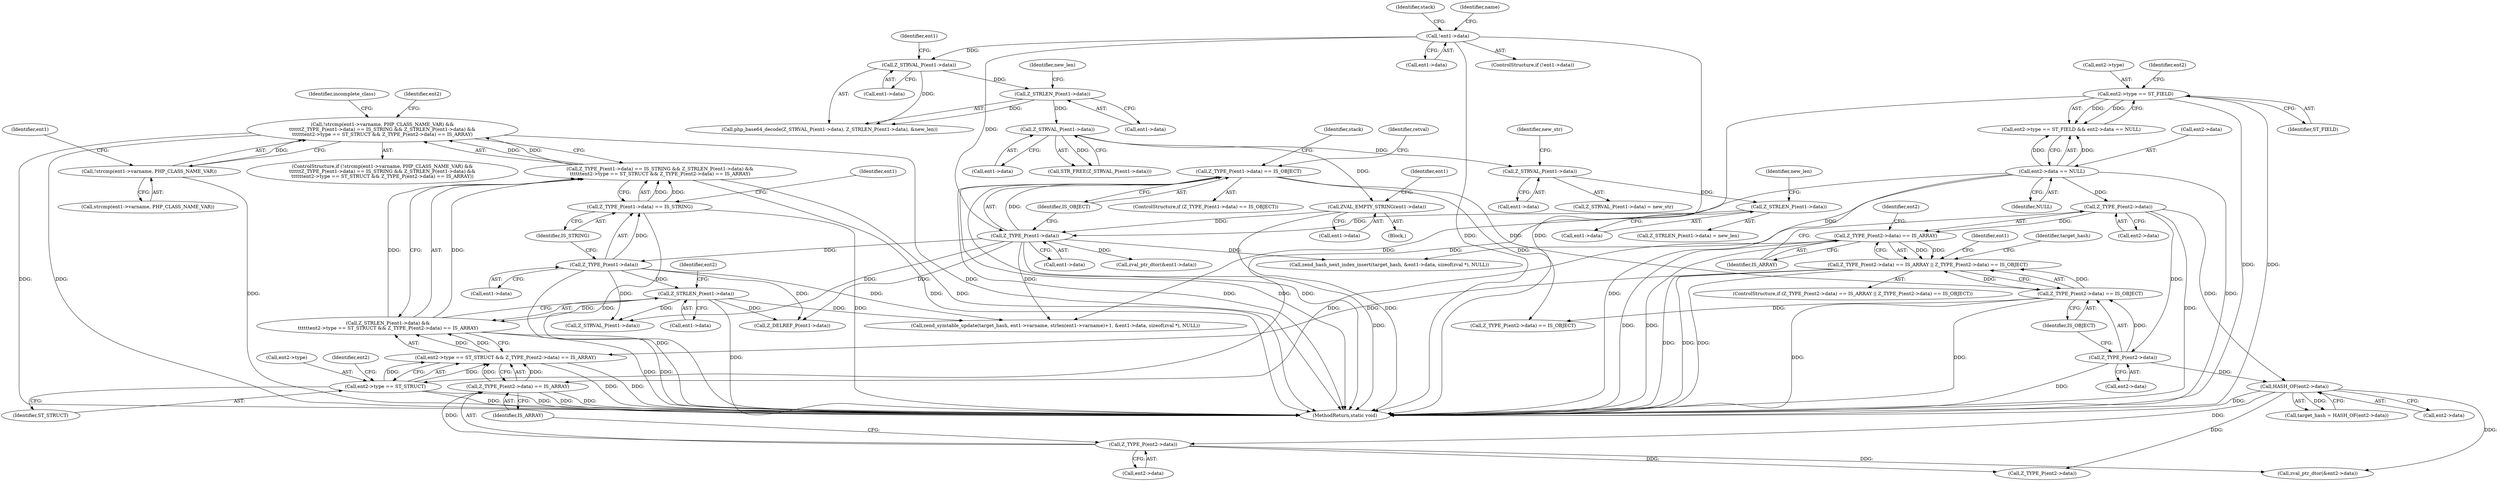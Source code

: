 digraph "0_php-src_698a691724c0a949295991e5df091ce16f899e02?w=1@API" {
"1000356" [label="(Call,!strcmp(ent1->varname, PHP_CLASS_NAME_VAR) &&\n\t\t\t\t\t\tZ_TYPE_P(ent1->data) == IS_STRING && Z_STRLEN_P(ent1->data) &&\n\t\t\t\t\t\tent2->type == ST_STRUCT && Z_TYPE_P(ent2->data) == IS_ARRAY)"];
"1000357" [label="(Call,!strcmp(ent1->varname, PHP_CLASS_NAME_VAR))"];
"1000363" [label="(Call,Z_TYPE_P(ent1->data) == IS_STRING && Z_STRLEN_P(ent1->data) &&\n\t\t\t\t\t\tent2->type == ST_STRUCT && Z_TYPE_P(ent2->data) == IS_ARRAY)"];
"1000364" [label="(Call,Z_TYPE_P(ent1->data) == IS_STRING)"];
"1000365" [label="(Call,Z_TYPE_P(ent1->data))"];
"1000264" [label="(Call,Z_TYPE_P(ent1->data))"];
"1000258" [label="(Call,ZVAL_EMPTY_STRING(ent1->data))"];
"1000237" [label="(Call,Z_STRVAL_P(ent1->data))"];
"1000230" [label="(Call,Z_STRLEN_P(ent1->data))"];
"1000226" [label="(Call,Z_STRVAL_P(ent1->data))"];
"1000186" [label="(Call,!ent1->data)"];
"1000251" [label="(Call,Z_STRLEN_P(ent1->data))"];
"1000245" [label="(Call,Z_STRVAL_P(ent1->data))"];
"1000370" [label="(Call,Z_STRLEN_P(ent1->data) &&\n\t\t\t\t\t\tent2->type == ST_STRUCT && Z_TYPE_P(ent2->data) == IS_ARRAY)"];
"1000371" [label="(Call,Z_STRLEN_P(ent1->data))"];
"1000375" [label="(Call,ent2->type == ST_STRUCT && Z_TYPE_P(ent2->data) == IS_ARRAY)"];
"1000376" [label="(Call,ent2->type == ST_STRUCT)"];
"1000310" [label="(Call,ent2->type == ST_FIELD)"];
"1000330" [label="(Call,Z_TYPE_P(ent2->data) == IS_ARRAY || Z_TYPE_P(ent2->data) == IS_OBJECT)"];
"1000331" [label="(Call,Z_TYPE_P(ent2->data) == IS_ARRAY)"];
"1000332" [label="(Call,Z_TYPE_P(ent2->data))"];
"1000315" [label="(Call,ent2->data == NULL)"];
"1000337" [label="(Call,Z_TYPE_P(ent2->data) == IS_OBJECT)"];
"1000338" [label="(Call,Z_TYPE_P(ent2->data))"];
"1000263" [label="(Call,Z_TYPE_P(ent1->data) == IS_OBJECT)"];
"1000381" [label="(Call,Z_TYPE_P(ent2->data) == IS_ARRAY)"];
"1000382" [label="(Call,Z_TYPE_P(ent2->data))"];
"1000346" [label="(Call,HASH_OF(ent2->data))"];
"1000345" [label="(Identifier,target_hash)"];
"1000340" [label="(Identifier,ent2)"];
"1000225" [label="(Call,php_base64_decode(Z_STRVAL_P(ent1->data), Z_STRLEN_P(ent1->data), &new_len))"];
"1000382" [label="(Call,Z_TYPE_P(ent2->data))"];
"1000268" [label="(Identifier,IS_OBJECT)"];
"1000251" [label="(Call,Z_STRLEN_P(ent1->data))"];
"1000314" [label="(Identifier,ST_FIELD)"];
"1000194" [label="(Identifier,stack)"];
"1000215" [label="(Identifier,name)"];
"1000378" [label="(Identifier,ent2)"];
"1000263" [label="(Call,Z_TYPE_P(ent1->data) == IS_OBJECT)"];
"1000528" [label="(Call,zend_hash_next_index_insert(target_hash, &ent1->data, sizeof(zval *), NULL))"];
"1000355" [label="(ControlStructure,if (!strcmp(ent1->varname, PHP_CLASS_NAME_VAR) &&\n\t\t\t\t\t\tZ_TYPE_P(ent1->data) == IS_STRING && Z_STRLEN_P(ent1->data) &&\n\t\t\t\t\t\tent2->type == ST_STRUCT && Z_TYPE_P(ent2->data) == IS_ARRAY))"];
"1000504" [label="(Call,zend_symtable_update(target_hash, ent1->varname, strlen(ent1->varname)+1, &ent1->data, sizeof(zval *), NULL))"];
"1000311" [label="(Call,ent2->type)"];
"1000262" [label="(ControlStructure,if (Z_TYPE_P(ent1->data) == IS_OBJECT))"];
"1000321" [label="(Call,zval_ptr_dtor(&ent1->data))"];
"1000226" [label="(Call,Z_STRVAL_P(ent1->data))"];
"1000384" [label="(Identifier,ent2)"];
"1000377" [label="(Call,ent2->type)"];
"1000246" [label="(Call,ent1->data)"];
"1000367" [label="(Identifier,ent1)"];
"1000316" [label="(Call,ent2->data)"];
"1000309" [label="(Call,ent2->type == ST_FIELD && ent2->data == NULL)"];
"1000331" [label="(Call,Z_TYPE_P(ent2->data) == IS_ARRAY)"];
"1000342" [label="(Identifier,IS_OBJECT)"];
"1000372" [label="(Call,ent1->data)"];
"1000319" [label="(Identifier,NULL)"];
"1000357" [label="(Call,!strcmp(ent1->varname, PHP_CLASS_NAME_VAR))"];
"1000375" [label="(Call,ent2->type == ST_STRUCT && Z_TYPE_P(ent2->data) == IS_ARRAY)"];
"1000356" [label="(Call,!strcmp(ent1->varname, PHP_CLASS_NAME_VAR) &&\n\t\t\t\t\t\tZ_TYPE_P(ent1->data) == IS_STRING && Z_STRLEN_P(ent1->data) &&\n\t\t\t\t\t\tent2->type == ST_STRUCT && Z_TYPE_P(ent2->data) == IS_ARRAY)"];
"1000227" [label="(Call,ent1->data)"];
"1000273" [label="(Identifier,retval)"];
"1000538" [label="(Identifier,ent1)"];
"1000370" [label="(Call,Z_STRLEN_P(ent1->data) &&\n\t\t\t\t\t\tent2->type == ST_STRUCT && Z_TYPE_P(ent2->data) == IS_ARRAY)"];
"1000315" [label="(Call,ent2->data == NULL)"];
"1000338" [label="(Call,Z_TYPE_P(ent2->data))"];
"1000250" [label="(Call,Z_STRLEN_P(ent1->data) = new_len)"];
"1000484" [label="(Call,Z_DELREF_P(ent1->data))"];
"1000332" [label="(Call,Z_TYPE_P(ent2->data))"];
"1000333" [label="(Call,ent2->data)"];
"1000383" [label="(Call,ent2->data)"];
"1000236" [label="(Call,STR_FREE(Z_STRVAL_P(ent1->data)))"];
"1000230" [label="(Call,Z_STRLEN_P(ent1->data))"];
"1000187" [label="(Call,ent1->data)"];
"1000294" [label="(Identifier,stack)"];
"1000363" [label="(Call,Z_TYPE_P(ent1->data) == IS_STRING && Z_STRLEN_P(ent1->data) &&\n\t\t\t\t\t\tent2->type == ST_STRUCT && Z_TYPE_P(ent2->data) == IS_ARRAY)"];
"1000232" [label="(Identifier,ent1)"];
"1000358" [label="(Call,strcmp(ent1->varname, PHP_CLASS_NAME_VAR))"];
"1000380" [label="(Identifier,ST_STRUCT)"];
"1000365" [label="(Call,Z_TYPE_P(ent1->data))"];
"1000245" [label="(Call,Z_STRVAL_P(ent1->data))"];
"1000266" [label="(Identifier,ent1)"];
"1000371" [label="(Call,Z_STRLEN_P(ent1->data))"];
"1000235" [label="(Identifier,new_len)"];
"1000238" [label="(Call,ent1->data)"];
"1000376" [label="(Call,ent2->type == ST_STRUCT)"];
"1000465" [label="(Call,Z_TYPE_P(ent2->data) == IS_OBJECT)"];
"1000369" [label="(Identifier,IS_STRING)"];
"1000249" [label="(Identifier,new_str)"];
"1000468" [label="(Identifier,ent2)"];
"1000264" [label="(Call,Z_TYPE_P(ent1->data))"];
"1000244" [label="(Call,Z_STRVAL_P(ent1->data) = new_str)"];
"1000339" [label="(Call,ent2->data)"];
"1000186" [label="(Call,!ent1->data)"];
"1000258" [label="(Call,ZVAL_EMPTY_STRING(ent1->data))"];
"1000346" [label="(Call,HASH_OF(ent2->data))"];
"1000381" [label="(Call,Z_TYPE_P(ent2->data) == IS_ARRAY)"];
"1000185" [label="(ControlStructure,if (!ent1->data))"];
"1000330" [label="(Call,Z_TYPE_P(ent2->data) == IS_ARRAY || Z_TYPE_P(ent2->data) == IS_OBJECT)"];
"1000393" [label="(Call,Z_STRVAL_P(ent1->data))"];
"1000329" [label="(ControlStructure,if (Z_TYPE_P(ent2->data) == IS_ARRAY || Z_TYPE_P(ent2->data) == IS_OBJECT))"];
"1000317" [label="(Identifier,ent2)"];
"1000373" [label="(Identifier,ent1)"];
"1000255" [label="(Identifier,new_len)"];
"1000231" [label="(Call,ent1->data)"];
"1000336" [label="(Identifier,IS_ARRAY)"];
"1000310" [label="(Call,ent2->type == ST_FIELD)"];
"1000265" [label="(Call,ent1->data)"];
"1000259" [label="(Call,ent1->data)"];
"1000386" [label="(Identifier,IS_ARRAY)"];
"1000390" [label="(Identifier,incomplete_class)"];
"1000586" [label="(MethodReturn,static void)"];
"1000466" [label="(Call,Z_TYPE_P(ent2->data))"];
"1000448" [label="(Call,zval_ptr_dtor(&ent2->data))"];
"1000337" [label="(Call,Z_TYPE_P(ent2->data) == IS_OBJECT)"];
"1000237" [label="(Call,Z_STRVAL_P(ent1->data))"];
"1000344" [label="(Call,target_hash = HASH_OF(ent2->data))"];
"1000252" [label="(Call,ent1->data)"];
"1000347" [label="(Call,ent2->data)"];
"1000366" [label="(Call,ent1->data)"];
"1000257" [label="(Block,)"];
"1000364" [label="(Call,Z_TYPE_P(ent1->data) == IS_STRING)"];
"1000356" -> "1000355"  [label="AST: "];
"1000356" -> "1000357"  [label="CFG: "];
"1000356" -> "1000363"  [label="CFG: "];
"1000357" -> "1000356"  [label="AST: "];
"1000363" -> "1000356"  [label="AST: "];
"1000390" -> "1000356"  [label="CFG: "];
"1000468" -> "1000356"  [label="CFG: "];
"1000356" -> "1000586"  [label="DDG: "];
"1000356" -> "1000586"  [label="DDG: "];
"1000356" -> "1000586"  [label="DDG: "];
"1000357" -> "1000356"  [label="DDG: "];
"1000363" -> "1000356"  [label="DDG: "];
"1000363" -> "1000356"  [label="DDG: "];
"1000357" -> "1000358"  [label="CFG: "];
"1000358" -> "1000357"  [label="AST: "];
"1000367" -> "1000357"  [label="CFG: "];
"1000357" -> "1000586"  [label="DDG: "];
"1000363" -> "1000364"  [label="CFG: "];
"1000363" -> "1000370"  [label="CFG: "];
"1000364" -> "1000363"  [label="AST: "];
"1000370" -> "1000363"  [label="AST: "];
"1000363" -> "1000586"  [label="DDG: "];
"1000363" -> "1000586"  [label="DDG: "];
"1000364" -> "1000363"  [label="DDG: "];
"1000364" -> "1000363"  [label="DDG: "];
"1000370" -> "1000363"  [label="DDG: "];
"1000370" -> "1000363"  [label="DDG: "];
"1000364" -> "1000369"  [label="CFG: "];
"1000365" -> "1000364"  [label="AST: "];
"1000369" -> "1000364"  [label="AST: "];
"1000373" -> "1000364"  [label="CFG: "];
"1000364" -> "1000586"  [label="DDG: "];
"1000364" -> "1000586"  [label="DDG: "];
"1000365" -> "1000364"  [label="DDG: "];
"1000365" -> "1000366"  [label="CFG: "];
"1000366" -> "1000365"  [label="AST: "];
"1000369" -> "1000365"  [label="CFG: "];
"1000365" -> "1000586"  [label="DDG: "];
"1000264" -> "1000365"  [label="DDG: "];
"1000365" -> "1000371"  [label="DDG: "];
"1000365" -> "1000393"  [label="DDG: "];
"1000365" -> "1000484"  [label="DDG: "];
"1000365" -> "1000504"  [label="DDG: "];
"1000264" -> "1000263"  [label="AST: "];
"1000264" -> "1000265"  [label="CFG: "];
"1000265" -> "1000264"  [label="AST: "];
"1000268" -> "1000264"  [label="CFG: "];
"1000264" -> "1000586"  [label="DDG: "];
"1000264" -> "1000263"  [label="DDG: "];
"1000258" -> "1000264"  [label="DDG: "];
"1000186" -> "1000264"  [label="DDG: "];
"1000251" -> "1000264"  [label="DDG: "];
"1000264" -> "1000321"  [label="DDG: "];
"1000264" -> "1000393"  [label="DDG: "];
"1000264" -> "1000484"  [label="DDG: "];
"1000264" -> "1000504"  [label="DDG: "];
"1000264" -> "1000528"  [label="DDG: "];
"1000258" -> "1000257"  [label="AST: "];
"1000258" -> "1000259"  [label="CFG: "];
"1000259" -> "1000258"  [label="AST: "];
"1000266" -> "1000258"  [label="CFG: "];
"1000258" -> "1000586"  [label="DDG: "];
"1000237" -> "1000258"  [label="DDG: "];
"1000237" -> "1000236"  [label="AST: "];
"1000237" -> "1000238"  [label="CFG: "];
"1000238" -> "1000237"  [label="AST: "];
"1000236" -> "1000237"  [label="CFG: "];
"1000237" -> "1000236"  [label="DDG: "];
"1000230" -> "1000237"  [label="DDG: "];
"1000237" -> "1000245"  [label="DDG: "];
"1000230" -> "1000225"  [label="AST: "];
"1000230" -> "1000231"  [label="CFG: "];
"1000231" -> "1000230"  [label="AST: "];
"1000235" -> "1000230"  [label="CFG: "];
"1000230" -> "1000225"  [label="DDG: "];
"1000226" -> "1000230"  [label="DDG: "];
"1000226" -> "1000225"  [label="AST: "];
"1000226" -> "1000227"  [label="CFG: "];
"1000227" -> "1000226"  [label="AST: "];
"1000232" -> "1000226"  [label="CFG: "];
"1000226" -> "1000225"  [label="DDG: "];
"1000186" -> "1000226"  [label="DDG: "];
"1000186" -> "1000185"  [label="AST: "];
"1000186" -> "1000187"  [label="CFG: "];
"1000187" -> "1000186"  [label="AST: "];
"1000194" -> "1000186"  [label="CFG: "];
"1000215" -> "1000186"  [label="CFG: "];
"1000186" -> "1000586"  [label="DDG: "];
"1000186" -> "1000586"  [label="DDG: "];
"1000251" -> "1000250"  [label="AST: "];
"1000251" -> "1000252"  [label="CFG: "];
"1000252" -> "1000251"  [label="AST: "];
"1000255" -> "1000251"  [label="CFG: "];
"1000245" -> "1000251"  [label="DDG: "];
"1000245" -> "1000244"  [label="AST: "];
"1000245" -> "1000246"  [label="CFG: "];
"1000246" -> "1000245"  [label="AST: "];
"1000249" -> "1000245"  [label="CFG: "];
"1000370" -> "1000371"  [label="CFG: "];
"1000370" -> "1000375"  [label="CFG: "];
"1000371" -> "1000370"  [label="AST: "];
"1000375" -> "1000370"  [label="AST: "];
"1000370" -> "1000586"  [label="DDG: "];
"1000370" -> "1000586"  [label="DDG: "];
"1000371" -> "1000370"  [label="DDG: "];
"1000375" -> "1000370"  [label="DDG: "];
"1000375" -> "1000370"  [label="DDG: "];
"1000371" -> "1000372"  [label="CFG: "];
"1000372" -> "1000371"  [label="AST: "];
"1000378" -> "1000371"  [label="CFG: "];
"1000371" -> "1000586"  [label="DDG: "];
"1000371" -> "1000393"  [label="DDG: "];
"1000371" -> "1000484"  [label="DDG: "];
"1000371" -> "1000504"  [label="DDG: "];
"1000375" -> "1000376"  [label="CFG: "];
"1000375" -> "1000381"  [label="CFG: "];
"1000376" -> "1000375"  [label="AST: "];
"1000381" -> "1000375"  [label="AST: "];
"1000375" -> "1000586"  [label="DDG: "];
"1000375" -> "1000586"  [label="DDG: "];
"1000376" -> "1000375"  [label="DDG: "];
"1000376" -> "1000375"  [label="DDG: "];
"1000330" -> "1000375"  [label="DDG: "];
"1000381" -> "1000375"  [label="DDG: "];
"1000381" -> "1000375"  [label="DDG: "];
"1000376" -> "1000380"  [label="CFG: "];
"1000377" -> "1000376"  [label="AST: "];
"1000380" -> "1000376"  [label="AST: "];
"1000384" -> "1000376"  [label="CFG: "];
"1000376" -> "1000586"  [label="DDG: "];
"1000376" -> "1000586"  [label="DDG: "];
"1000310" -> "1000376"  [label="DDG: "];
"1000310" -> "1000309"  [label="AST: "];
"1000310" -> "1000314"  [label="CFG: "];
"1000311" -> "1000310"  [label="AST: "];
"1000314" -> "1000310"  [label="AST: "];
"1000317" -> "1000310"  [label="CFG: "];
"1000309" -> "1000310"  [label="CFG: "];
"1000310" -> "1000586"  [label="DDG: "];
"1000310" -> "1000586"  [label="DDG: "];
"1000310" -> "1000309"  [label="DDG: "];
"1000310" -> "1000309"  [label="DDG: "];
"1000330" -> "1000329"  [label="AST: "];
"1000330" -> "1000331"  [label="CFG: "];
"1000330" -> "1000337"  [label="CFG: "];
"1000331" -> "1000330"  [label="AST: "];
"1000337" -> "1000330"  [label="AST: "];
"1000345" -> "1000330"  [label="CFG: "];
"1000538" -> "1000330"  [label="CFG: "];
"1000330" -> "1000586"  [label="DDG: "];
"1000330" -> "1000586"  [label="DDG: "];
"1000330" -> "1000586"  [label="DDG: "];
"1000331" -> "1000330"  [label="DDG: "];
"1000331" -> "1000330"  [label="DDG: "];
"1000337" -> "1000330"  [label="DDG: "];
"1000337" -> "1000330"  [label="DDG: "];
"1000331" -> "1000336"  [label="CFG: "];
"1000332" -> "1000331"  [label="AST: "];
"1000336" -> "1000331"  [label="AST: "];
"1000340" -> "1000331"  [label="CFG: "];
"1000331" -> "1000586"  [label="DDG: "];
"1000331" -> "1000586"  [label="DDG: "];
"1000332" -> "1000331"  [label="DDG: "];
"1000331" -> "1000381"  [label="DDG: "];
"1000332" -> "1000333"  [label="CFG: "];
"1000333" -> "1000332"  [label="AST: "];
"1000336" -> "1000332"  [label="CFG: "];
"1000332" -> "1000586"  [label="DDG: "];
"1000315" -> "1000332"  [label="DDG: "];
"1000332" -> "1000338"  [label="DDG: "];
"1000332" -> "1000346"  [label="DDG: "];
"1000315" -> "1000309"  [label="AST: "];
"1000315" -> "1000319"  [label="CFG: "];
"1000316" -> "1000315"  [label="AST: "];
"1000319" -> "1000315"  [label="AST: "];
"1000309" -> "1000315"  [label="CFG: "];
"1000315" -> "1000586"  [label="DDG: "];
"1000315" -> "1000586"  [label="DDG: "];
"1000315" -> "1000309"  [label="DDG: "];
"1000315" -> "1000309"  [label="DDG: "];
"1000315" -> "1000504"  [label="DDG: "];
"1000315" -> "1000528"  [label="DDG: "];
"1000337" -> "1000342"  [label="CFG: "];
"1000338" -> "1000337"  [label="AST: "];
"1000342" -> "1000337"  [label="AST: "];
"1000337" -> "1000586"  [label="DDG: "];
"1000337" -> "1000586"  [label="DDG: "];
"1000338" -> "1000337"  [label="DDG: "];
"1000263" -> "1000337"  [label="DDG: "];
"1000337" -> "1000465"  [label="DDG: "];
"1000338" -> "1000339"  [label="CFG: "];
"1000339" -> "1000338"  [label="AST: "];
"1000342" -> "1000338"  [label="CFG: "];
"1000338" -> "1000586"  [label="DDG: "];
"1000338" -> "1000346"  [label="DDG: "];
"1000263" -> "1000262"  [label="AST: "];
"1000263" -> "1000268"  [label="CFG: "];
"1000268" -> "1000263"  [label="AST: "];
"1000273" -> "1000263"  [label="CFG: "];
"1000294" -> "1000263"  [label="CFG: "];
"1000263" -> "1000586"  [label="DDG: "];
"1000263" -> "1000586"  [label="DDG: "];
"1000263" -> "1000586"  [label="DDG: "];
"1000263" -> "1000465"  [label="DDG: "];
"1000381" -> "1000386"  [label="CFG: "];
"1000382" -> "1000381"  [label="AST: "];
"1000386" -> "1000381"  [label="AST: "];
"1000381" -> "1000586"  [label="DDG: "];
"1000381" -> "1000586"  [label="DDG: "];
"1000382" -> "1000381"  [label="DDG: "];
"1000382" -> "1000383"  [label="CFG: "];
"1000383" -> "1000382"  [label="AST: "];
"1000386" -> "1000382"  [label="CFG: "];
"1000346" -> "1000382"  [label="DDG: "];
"1000382" -> "1000448"  [label="DDG: "];
"1000382" -> "1000466"  [label="DDG: "];
"1000346" -> "1000344"  [label="AST: "];
"1000346" -> "1000347"  [label="CFG: "];
"1000347" -> "1000346"  [label="AST: "];
"1000344" -> "1000346"  [label="CFG: "];
"1000346" -> "1000586"  [label="DDG: "];
"1000346" -> "1000344"  [label="DDG: "];
"1000346" -> "1000448"  [label="DDG: "];
"1000346" -> "1000466"  [label="DDG: "];
}
